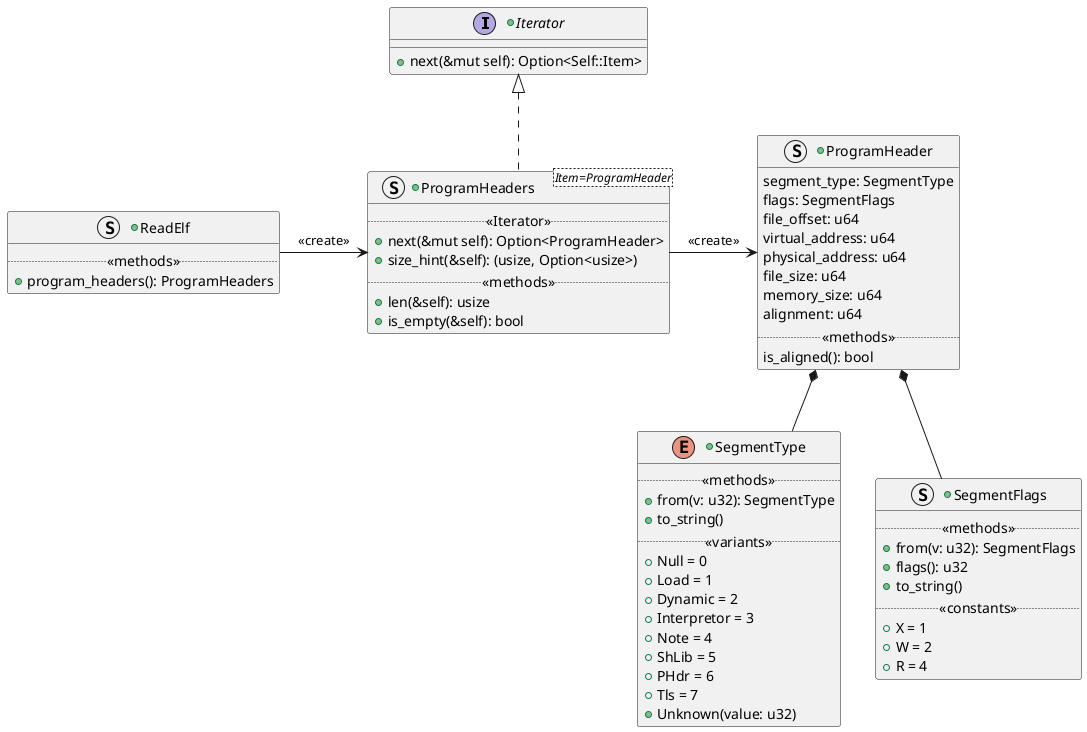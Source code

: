 @startuml readelf_ph

+interface Iterator {
    +next(&mut self): Option<Self::Item>
}

+struct ReadElf {
    .. <<methods>> ..
    +program_headers(): ProgramHeaders
}

+struct ProgramHeaders<Item=ProgramHeader> {
    .. <<Iterator>> ..
    +next(&mut self): Option<ProgramHeader>
    +size_hint(&self): (usize, Option<usize>)
    .. <<methods>> ..
    +len(&self): usize
    +is_empty(&self): bool
}

+struct ProgramHeader {
    segment_type: SegmentType
    flags: SegmentFlags
    file_offset: u64
    virtual_address: u64
    physical_address: u64
    file_size: u64
    memory_size: u64
    alignment: u64
    .. <<methods>> ..
    is_aligned(): bool
}

+enum SegmentType {
    .. <<methods>> ..
    +from(v: u32): SegmentType
    +to_string()
    .. <<variants>> ..
    +Null = 0
    +Load = 1
    +Dynamic = 2
    +Interpretor = 3
    +Note = 4
    +ShLib = 5
    +PHdr = 6
    +Tls = 7
    +Unknown(value: u32)
}

+struct SegmentFlags {
    .. <<methods>> ..
    +from(v: u32): SegmentFlags
    +flags(): u32
    +to_string()
    .. <<constants>> ..
    +X = 1
    +W = 2
    +R = 4
}

ReadElf -r-> ProgramHeaders : <<create>>
Iterator <|.d. ProgramHeaders
ProgramHeaders -r-> ProgramHeader : <<create>>
ProgramHeader *-d- SegmentType
ProgramHeader *-d- SegmentFlags
@enduml